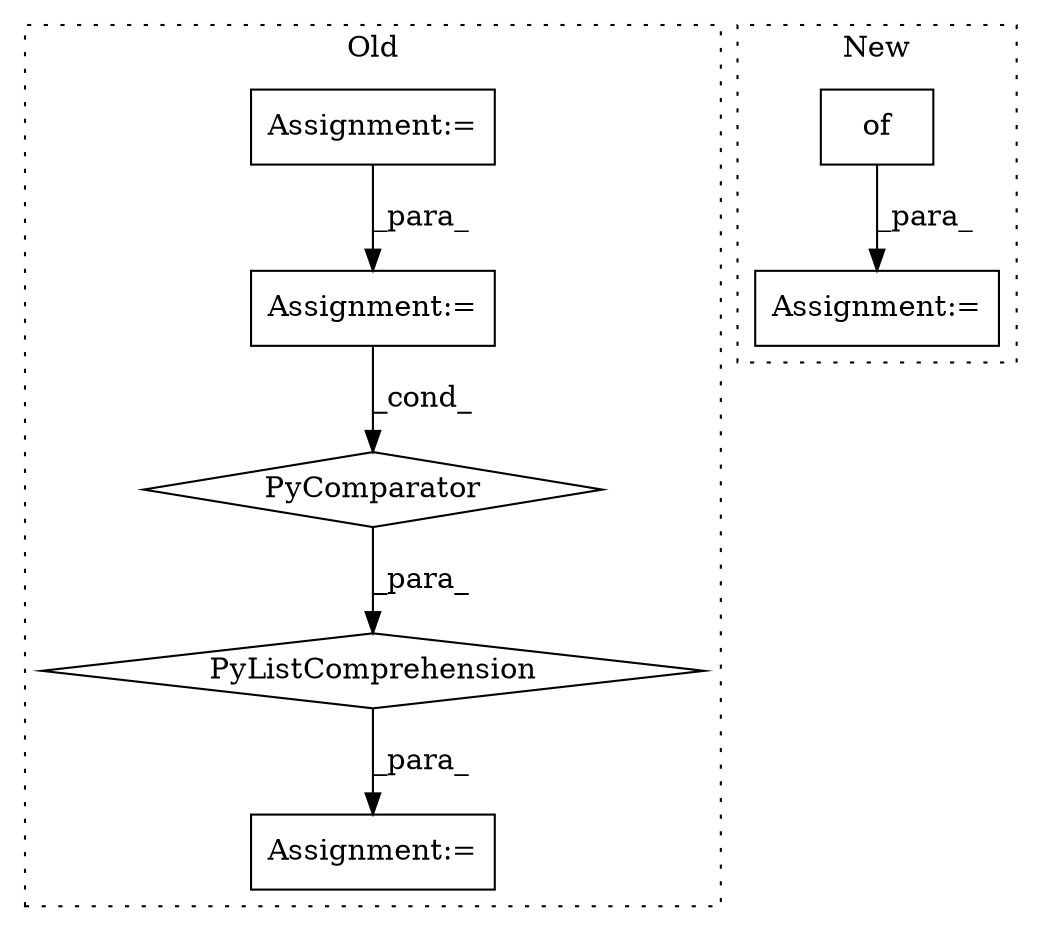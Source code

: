 digraph G {
subgraph cluster0 {
1 [label="PyListComprehension" a="109" s="1004" l="144" shape="diamond"];
3 [label="Assignment:=" a="7" s="1261" l="38" shape="box"];
4 [label="PyComparator" a="113" s="1097" l="43" shape="diamond"];
5 [label="Assignment:=" a="7" s="854" l="1" shape="box"];
7 [label="Assignment:=" a="7" s="1097" l="43" shape="box"];
label = "Old";
style="dotted";
}
subgraph cluster1 {
2 [label="of" a="32" s="1015,1121" l="3,1" shape="box"];
6 [label="Assignment:=" a="7" s="1010" l="1" shape="box"];
label = "New";
style="dotted";
}
1 -> 3 [label="_para_"];
2 -> 6 [label="_para_"];
4 -> 1 [label="_para_"];
5 -> 7 [label="_para_"];
7 -> 4 [label="_cond_"];
}